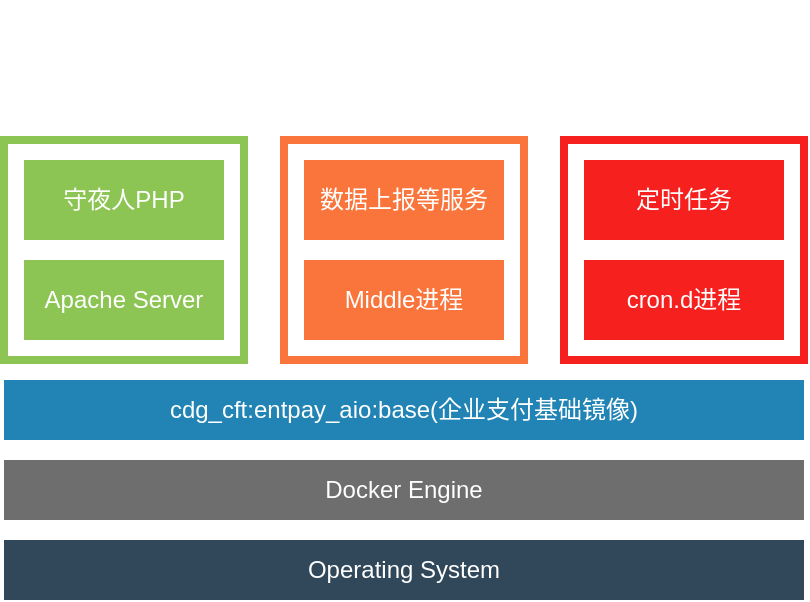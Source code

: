 <mxfile version="14.9.4" type="github">
  <diagram id="-S-SlBokZirKx-TmyMDk" name="Page-1">
    <mxGraphModel dx="2437" dy="430" grid="1" gridSize="10" guides="1" tooltips="1" connect="1" arrows="1" fold="1" page="1" pageScale="1" pageWidth="1654" pageHeight="2336" math="0" shadow="0">
      <root>
        <mxCell id="0" />
        <mxCell id="1" parent="0" />
        <mxCell id="YqGiHm_dUTuIlLCKrZof-39" value="&lt;font color=&quot;#ffffff&quot;&gt;Docker Engine&lt;/font&gt;" style="rounded=0;whiteSpace=wrap;html=1;shadow=0;glass=0;strokeWidth=1;strokeColor=none;fillColor=#6E6E6E;" vertex="1" parent="1">
          <mxGeometry x="-1300" y="830" width="400" height="30" as="geometry" />
        </mxCell>
        <mxCell id="YqGiHm_dUTuIlLCKrZof-40" value="&lt;font color=&quot;#ffffff&quot;&gt;Operating System&lt;/font&gt;" style="rounded=0;whiteSpace=wrap;html=1;shadow=0;glass=0;strokeWidth=1;strokeColor=none;fillColor=#31485A;" vertex="1" parent="1">
          <mxGeometry x="-1300" y="870" width="400" height="30" as="geometry" />
        </mxCell>
        <mxCell id="YqGiHm_dUTuIlLCKrZof-41" value="&lt;font color=&quot;#ffffff&quot;&gt;cdg_cft:entpay_aio:base(企业支付基础镜像)&lt;/font&gt;" style="rounded=0;whiteSpace=wrap;html=1;shadow=0;glass=0;strokeWidth=1;strokeColor=none;fillColor=#2184B4;" vertex="1" parent="1">
          <mxGeometry x="-1300" y="790" width="400" height="30" as="geometry" />
        </mxCell>
        <mxCell id="YqGiHm_dUTuIlLCKrZof-42" value="" style="rounded=0;whiteSpace=wrap;html=1;shadow=0;glass=0;strokeWidth=4;fillColor=none;strokeColor=#8CC554;" vertex="1" parent="1">
          <mxGeometry x="-1300" y="670" width="120" height="110" as="geometry" />
        </mxCell>
        <mxCell id="YqGiHm_dUTuIlLCKrZof-43" value="" style="rounded=0;whiteSpace=wrap;html=1;shadow=0;glass=0;strokeWidth=4;fillColor=none;strokeColor=#F9753C;" vertex="1" parent="1">
          <mxGeometry x="-1160" y="670" width="120" height="110" as="geometry" />
        </mxCell>
        <mxCell id="YqGiHm_dUTuIlLCKrZof-44" value="" style="rounded=0;whiteSpace=wrap;html=1;shadow=0;glass=0;strokeWidth=4;fillColor=none;strokeColor=#F6201F;" vertex="1" parent="1">
          <mxGeometry x="-1020" y="670" width="120" height="110" as="geometry" />
        </mxCell>
        <mxCell id="YqGiHm_dUTuIlLCKrZof-45" value="&lt;font color=&quot;#ffffff&quot;&gt;守夜人PHP&lt;/font&gt;" style="rounded=0;whiteSpace=wrap;html=1;shadow=0;glass=0;strokeWidth=4;strokeColor=none;fillColor=#8CC554;" vertex="1" parent="1">
          <mxGeometry x="-1290" y="680" width="100" height="40" as="geometry" />
        </mxCell>
        <mxCell id="YqGiHm_dUTuIlLCKrZof-46" value="&lt;font color=&quot;#ffffff&quot;&gt;Apache Server&lt;/font&gt;" style="rounded=0;whiteSpace=wrap;html=1;shadow=0;glass=0;strokeWidth=4;strokeColor=none;fillColor=#8CC554;" vertex="1" parent="1">
          <mxGeometry x="-1290" y="730" width="100" height="40" as="geometry" />
        </mxCell>
        <mxCell id="YqGiHm_dUTuIlLCKrZof-47" value="&lt;font color=&quot;#ffffff&quot;&gt;数据上报等服务&lt;/font&gt;" style="rounded=0;whiteSpace=wrap;html=1;shadow=0;glass=0;strokeWidth=4;strokeColor=none;fillColor=#F9753C;" vertex="1" parent="1">
          <mxGeometry x="-1150" y="680" width="100" height="40" as="geometry" />
        </mxCell>
        <mxCell id="YqGiHm_dUTuIlLCKrZof-48" value="&lt;font color=&quot;#ffffff&quot;&gt;Middle进程&lt;/font&gt;" style="rounded=0;whiteSpace=wrap;html=1;shadow=0;glass=0;strokeWidth=4;strokeColor=none;fillColor=#F9753C;" vertex="1" parent="1">
          <mxGeometry x="-1150" y="730" width="100" height="40" as="geometry" />
        </mxCell>
        <mxCell id="YqGiHm_dUTuIlLCKrZof-49" value="&lt;font color=&quot;#ffffff&quot;&gt;定时任务&lt;/font&gt;" style="rounded=0;whiteSpace=wrap;html=1;shadow=0;glass=0;strokeWidth=4;strokeColor=none;fillColor=#F6201F;" vertex="1" parent="1">
          <mxGeometry x="-1010" y="680" width="100" height="40" as="geometry" />
        </mxCell>
        <mxCell id="YqGiHm_dUTuIlLCKrZof-50" value="&lt;font color=&quot;#ffffff&quot;&gt;cron.d进程&lt;/font&gt;" style="rounded=0;whiteSpace=wrap;html=1;shadow=0;glass=0;strokeWidth=4;strokeColor=none;fillColor=#F6201F;" vertex="1" parent="1">
          <mxGeometry x="-1010" y="730" width="100" height="40" as="geometry" />
        </mxCell>
        <mxCell id="YqGiHm_dUTuIlLCKrZof-54" value="" style="shape=image;verticalLabelPosition=bottom;labelBackgroundColor=#ffffff;verticalAlign=top;aspect=fixed;imageAspect=0;image=https://upload.wikimedia.org/wikipedia/commons/thumb/4/4e/Docker_%28container_engine%29_logo.svg/2560px-Docker_%28container_engine%29_logo.svg.png;" vertex="1" parent="1">
          <mxGeometry x="-1233.5" y="600" width="265" height="63.2" as="geometry" />
        </mxCell>
      </root>
    </mxGraphModel>
  </diagram>
</mxfile>
